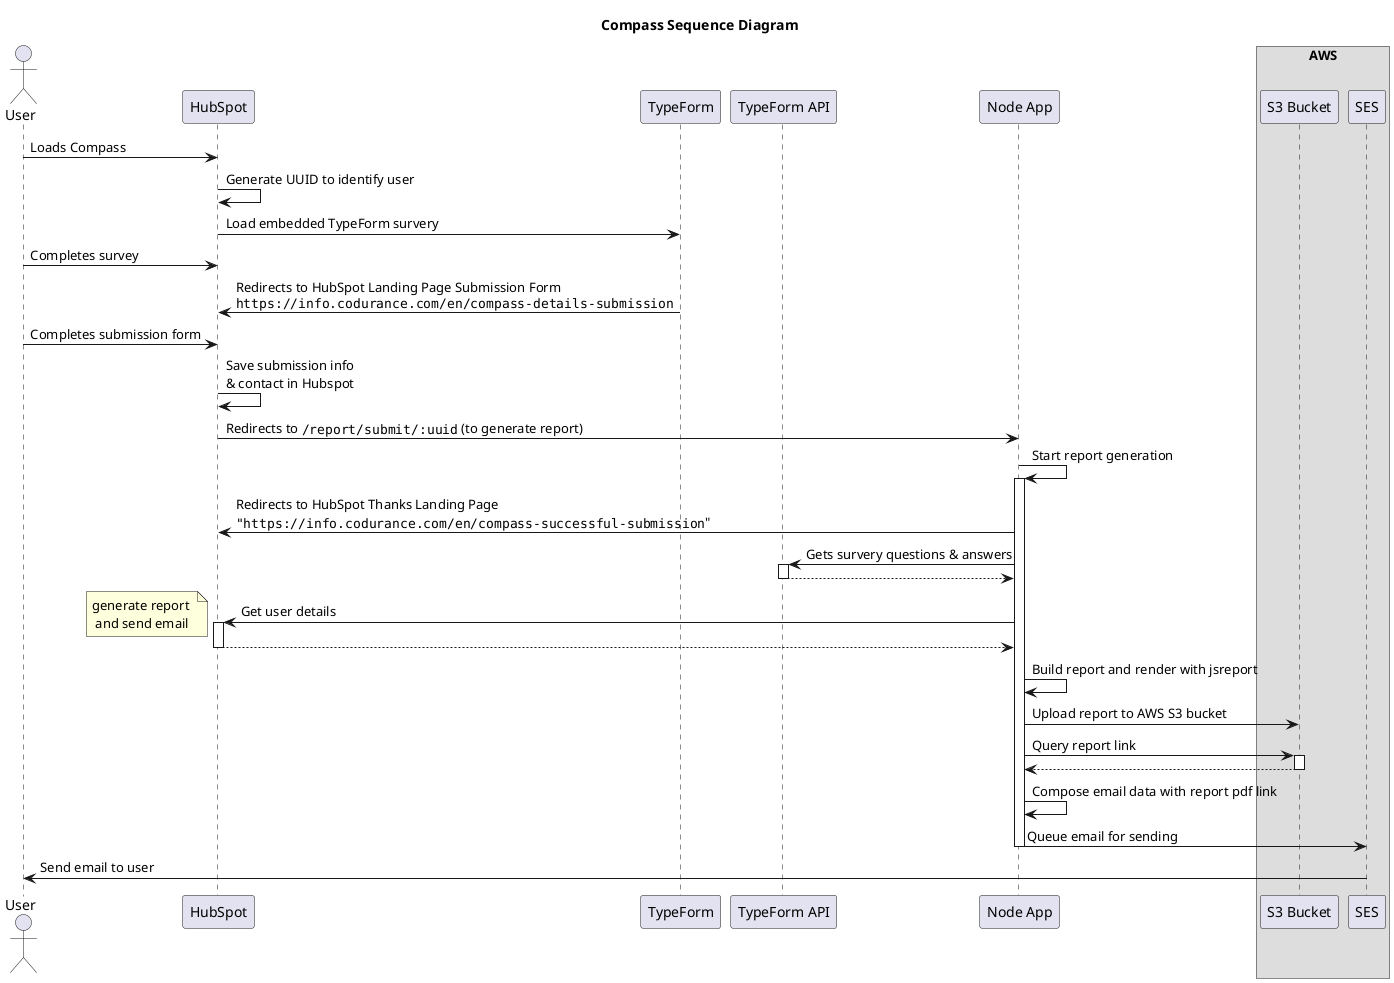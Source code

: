 @startuml
skinparam BoxPadding 10
title Compass Sequence Diagram

actor "User"
participant "HubSpot"
participant "TypeForm" as TypeForm
participant "TypeForm API" as TypeFormApi
participant "Node App" as NodeApp
box AWS
participant "S3 Bucket" as s3
participant "SES"
end box
User -> HubSpot: Loads Compass
HubSpot -> HubSpot: Generate UUID to identify user
HubSpot -> TypeForm: Load embedded TypeForm survery
User -> HubSpot: Completes survey
TypeForm -> HubSpot: Redirects to HubSpot Landing Page Submission Form\n""https://info.codurance.com/en/compass-details-submission""
User -> HubSpot: Completes submission form
HubSpot -> HubSpot: Save submission info \n& contact in Hubspot
NodeApp <- HubSpot: Redirects to ""/report/submit/:uuid"" (to generate report)
NodeApp -> NodeApp: Start report generation
activate NodeApp
NodeApp -> HubSpot: Redirects to HubSpot Thanks Landing Page\n"""https://info.codurance.com/en/compass-successful-submission"""
NodeApp -> TypeFormApi: Gets survery questions & answers
activate TypeFormApi
NodeApp <--TypeFormApi
deactivate TypeFormApi
NodeApp -> HubSpot: Get user details
note left: generate report \n and send email
activate HubSpot
NodeApp <-- HubSpot
deactivate HubSpot
NodeApp -> NodeApp: Build report and render with jsreport
NodeApp -> s3: Upload report to AWS S3 bucket
NodeApp -> s3: Query report link
activate s3
NodeApp <-- s3:
deactivate s3
NodeApp -> NodeApp: Compose email data with report pdf link
NodeApp -> SES: Queue email for sending
deactivate NodeApp
SES -> User: Send email to user
@enduml